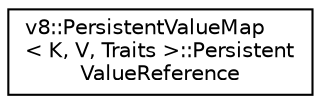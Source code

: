digraph "Graphical Class Hierarchy"
{
  edge [fontname="Helvetica",fontsize="10",labelfontname="Helvetica",labelfontsize="10"];
  node [fontname="Helvetica",fontsize="10",shape=record];
  rankdir="LR";
  Node1 [label="v8::PersistentValueMap\l\< K, V, Traits \>::Persistent\lValueReference",height=0.2,width=0.4,color="black", fillcolor="white", style="filled",URL="$classv8_1_1PersistentValueMap_1_1PersistentValueReference.html"];
}
